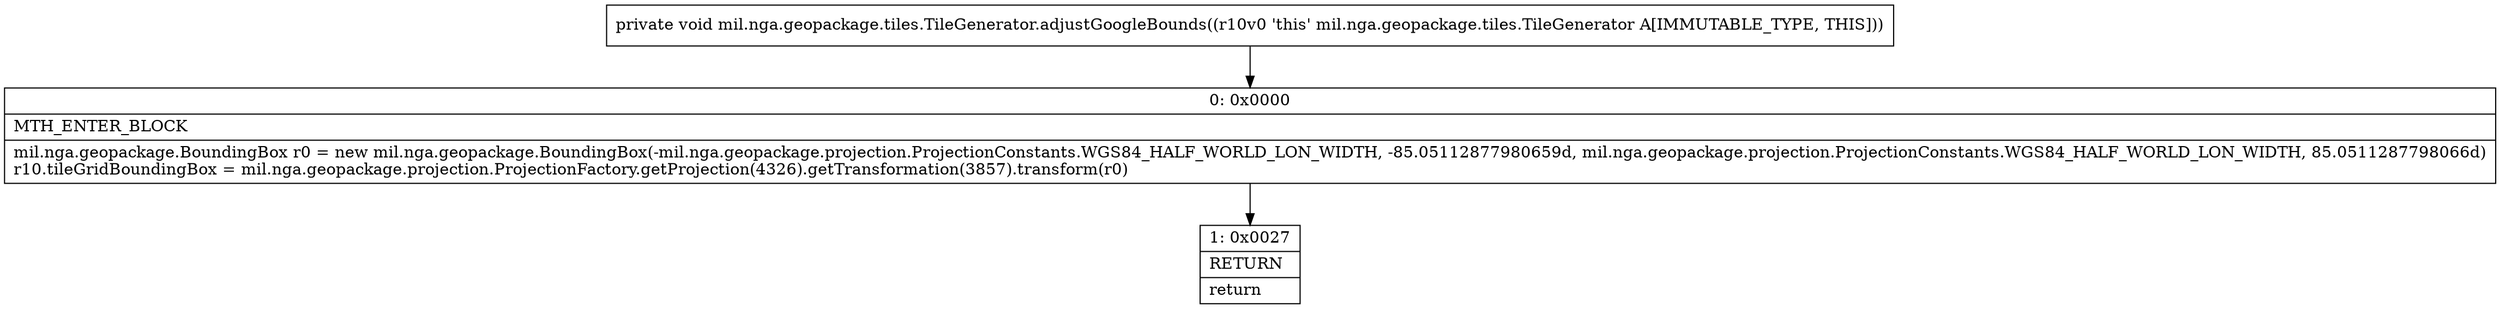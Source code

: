 digraph "CFG formil.nga.geopackage.tiles.TileGenerator.adjustGoogleBounds()V" {
Node_0 [shape=record,label="{0\:\ 0x0000|MTH_ENTER_BLOCK\l|mil.nga.geopackage.BoundingBox r0 = new mil.nga.geopackage.BoundingBox(\-mil.nga.geopackage.projection.ProjectionConstants.WGS84_HALF_WORLD_LON_WIDTH, \-85.05112877980659d, mil.nga.geopackage.projection.ProjectionConstants.WGS84_HALF_WORLD_LON_WIDTH, 85.0511287798066d)\lr10.tileGridBoundingBox = mil.nga.geopackage.projection.ProjectionFactory.getProjection(4326).getTransformation(3857).transform(r0)\l}"];
Node_1 [shape=record,label="{1\:\ 0x0027|RETURN\l|return\l}"];
MethodNode[shape=record,label="{private void mil.nga.geopackage.tiles.TileGenerator.adjustGoogleBounds((r10v0 'this' mil.nga.geopackage.tiles.TileGenerator A[IMMUTABLE_TYPE, THIS])) }"];
MethodNode -> Node_0;
Node_0 -> Node_1;
}

